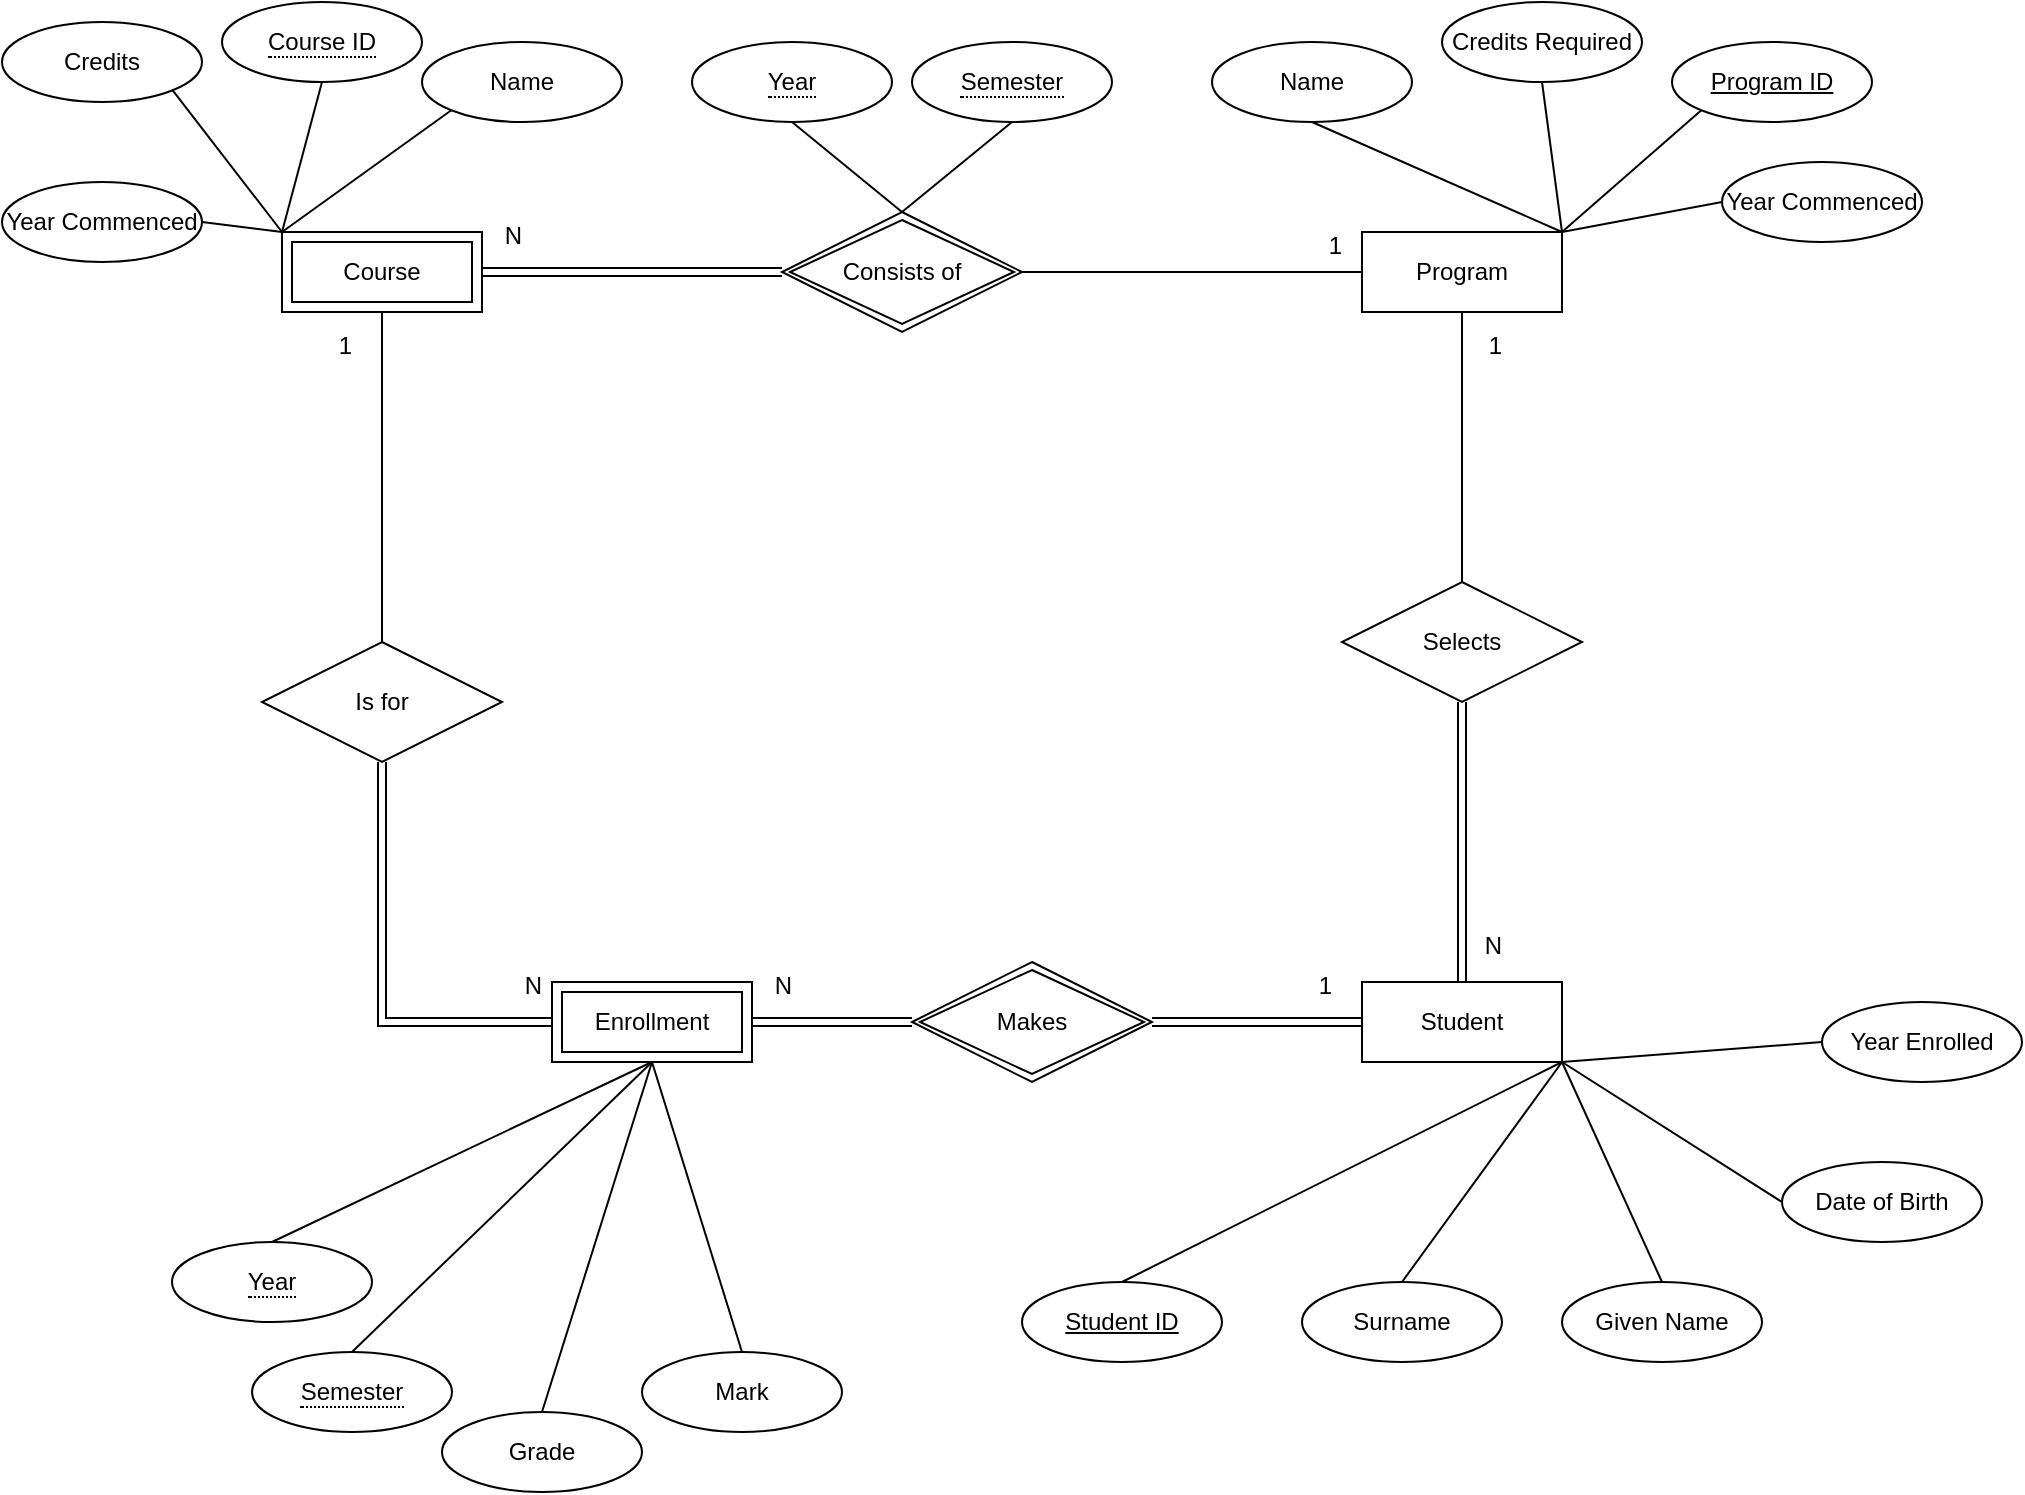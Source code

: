 <mxfile version="13.8.1" type="github">
  <diagram id="R2lEEEUBdFMjLlhIrx00" name="Page-1">
    <mxGraphModel dx="1550" dy="876" grid="1" gridSize="10" guides="1" tooltips="1" connect="1" arrows="1" fold="1" page="1" pageScale="1" pageWidth="1100" pageHeight="850" math="0" shadow="0" extFonts="Permanent Marker^https://fonts.googleapis.com/css?family=Permanent+Marker">
      <root>
        <mxCell id="0" />
        <mxCell id="1" parent="0" />
        <mxCell id="pcZwaHEmb3-4tcP9oIlW-1" value="Student" style="whiteSpace=wrap;html=1;align=center;" vertex="1" parent="1">
          <mxGeometry x="725" y="550" width="100" height="40" as="geometry" />
        </mxCell>
        <mxCell id="pcZwaHEmb3-4tcP9oIlW-2" value="Program" style="whiteSpace=wrap;html=1;align=center;" vertex="1" parent="1">
          <mxGeometry x="725" y="175" width="100" height="40" as="geometry" />
        </mxCell>
        <mxCell id="pcZwaHEmb3-4tcP9oIlW-3" value="Course" style="shape=ext;margin=3;double=1;whiteSpace=wrap;html=1;align=center;" vertex="1" parent="1">
          <mxGeometry x="185" y="175" width="100" height="40" as="geometry" />
        </mxCell>
        <mxCell id="pcZwaHEmb3-4tcP9oIlW-4" value="Consists of" style="shape=rhombus;double=1;perimeter=rhombusPerimeter;whiteSpace=wrap;html=1;align=center;" vertex="1" parent="1">
          <mxGeometry x="435" y="165" width="120" height="60" as="geometry" />
        </mxCell>
        <mxCell id="pcZwaHEmb3-4tcP9oIlW-9" value="Selects" style="shape=rhombus;perimeter=rhombusPerimeter;whiteSpace=wrap;html=1;align=center;" vertex="1" parent="1">
          <mxGeometry x="715" y="350" width="120" height="60" as="geometry" />
        </mxCell>
        <mxCell id="pcZwaHEmb3-4tcP9oIlW-10" value="Name" style="ellipse;whiteSpace=wrap;html=1;align=center;" vertex="1" parent="1">
          <mxGeometry x="650" y="80" width="100" height="40" as="geometry" />
        </mxCell>
        <mxCell id="pcZwaHEmb3-4tcP9oIlW-11" value="Credits Required" style="ellipse;whiteSpace=wrap;html=1;align=center;" vertex="1" parent="1">
          <mxGeometry x="765" y="60" width="100" height="40" as="geometry" />
        </mxCell>
        <mxCell id="pcZwaHEmb3-4tcP9oIlW-12" value="Program ID" style="ellipse;whiteSpace=wrap;html=1;align=center;fontStyle=4;" vertex="1" parent="1">
          <mxGeometry x="880" y="80" width="100" height="40" as="geometry" />
        </mxCell>
        <mxCell id="pcZwaHEmb3-4tcP9oIlW-13" value="Year Commenced" style="ellipse;whiteSpace=wrap;html=1;align=center;" vertex="1" parent="1">
          <mxGeometry x="905" y="140" width="100" height="40" as="geometry" />
        </mxCell>
        <mxCell id="pcZwaHEmb3-4tcP9oIlW-14" value="" style="endArrow=none;html=1;rounded=0;entryX=1;entryY=0;entryDx=0;entryDy=0;exitX=0;exitY=0.5;exitDx=0;exitDy=0;" edge="1" parent="1" source="pcZwaHEmb3-4tcP9oIlW-13" target="pcZwaHEmb3-4tcP9oIlW-2">
          <mxGeometry relative="1" as="geometry">
            <mxPoint x="515" y="30" as="sourcePoint" />
            <mxPoint x="675" y="30" as="targetPoint" />
          </mxGeometry>
        </mxCell>
        <mxCell id="pcZwaHEmb3-4tcP9oIlW-15" value="" style="endArrow=none;html=1;rounded=0;exitX=1;exitY=0;exitDx=0;exitDy=0;entryX=0;entryY=1;entryDx=0;entryDy=0;" edge="1" parent="1" source="pcZwaHEmb3-4tcP9oIlW-2" target="pcZwaHEmb3-4tcP9oIlW-12">
          <mxGeometry relative="1" as="geometry">
            <mxPoint x="525" y="40" as="sourcePoint" />
            <mxPoint x="685" y="40" as="targetPoint" />
          </mxGeometry>
        </mxCell>
        <mxCell id="pcZwaHEmb3-4tcP9oIlW-16" value="" style="endArrow=none;html=1;rounded=0;exitX=1;exitY=0;exitDx=0;exitDy=0;entryX=0.5;entryY=1;entryDx=0;entryDy=0;" edge="1" parent="1" source="pcZwaHEmb3-4tcP9oIlW-2" target="pcZwaHEmb3-4tcP9oIlW-11">
          <mxGeometry relative="1" as="geometry">
            <mxPoint x="925" y="230" as="sourcePoint" />
            <mxPoint x="1085" y="230" as="targetPoint" />
          </mxGeometry>
        </mxCell>
        <mxCell id="pcZwaHEmb3-4tcP9oIlW-17" value="" style="endArrow=none;html=1;rounded=0;entryX=1;entryY=0;entryDx=0;entryDy=0;exitX=0.5;exitY=1;exitDx=0;exitDy=0;" edge="1" parent="1" source="pcZwaHEmb3-4tcP9oIlW-10" target="pcZwaHEmb3-4tcP9oIlW-2">
          <mxGeometry relative="1" as="geometry">
            <mxPoint x="635" y="150" as="sourcePoint" />
            <mxPoint x="795" y="150" as="targetPoint" />
          </mxGeometry>
        </mxCell>
        <mxCell id="pcZwaHEmb3-4tcP9oIlW-18" value="Credits" style="ellipse;whiteSpace=wrap;html=1;align=center;" vertex="1" parent="1">
          <mxGeometry x="45" y="70" width="100" height="40" as="geometry" />
        </mxCell>
        <mxCell id="pcZwaHEmb3-4tcP9oIlW-20" value="Name" style="ellipse;whiteSpace=wrap;html=1;align=center;" vertex="1" parent="1">
          <mxGeometry x="255" y="80" width="100" height="40" as="geometry" />
        </mxCell>
        <mxCell id="pcZwaHEmb3-4tcP9oIlW-21" value="Year Commenced" style="ellipse;whiteSpace=wrap;html=1;align=center;" vertex="1" parent="1">
          <mxGeometry x="45" y="150" width="100" height="40" as="geometry" />
        </mxCell>
        <mxCell id="pcZwaHEmb3-4tcP9oIlW-23" value="" style="endArrow=none;html=1;rounded=0;exitX=1;exitY=1;exitDx=0;exitDy=0;entryX=0;entryY=0;entryDx=0;entryDy=0;" edge="1" parent="1" source="pcZwaHEmb3-4tcP9oIlW-18" target="pcZwaHEmb3-4tcP9oIlW-3">
          <mxGeometry relative="1" as="geometry">
            <mxPoint x="305" y="190.86" as="sourcePoint" />
            <mxPoint x="399.645" y="110.002" as="targetPoint" />
          </mxGeometry>
        </mxCell>
        <mxCell id="pcZwaHEmb3-4tcP9oIlW-24" value="" style="endArrow=none;html=1;rounded=0;exitX=0;exitY=0;exitDx=0;exitDy=0;entryX=1;entryY=0.5;entryDx=0;entryDy=0;" edge="1" parent="1" source="pcZwaHEmb3-4tcP9oIlW-3" target="pcZwaHEmb3-4tcP9oIlW-21">
          <mxGeometry relative="1" as="geometry">
            <mxPoint x="104.995" y="260.002" as="sourcePoint" />
            <mxPoint x="159.64" y="330.86" as="targetPoint" />
          </mxGeometry>
        </mxCell>
        <mxCell id="pcZwaHEmb3-4tcP9oIlW-25" value="" style="endArrow=none;html=1;rounded=0;exitX=0;exitY=0;exitDx=0;exitDy=0;entryX=0;entryY=1;entryDx=0;entryDy=0;" edge="1" parent="1" source="pcZwaHEmb3-4tcP9oIlW-3" target="pcZwaHEmb3-4tcP9oIlW-20">
          <mxGeometry relative="1" as="geometry">
            <mxPoint x="94.995" y="300.002" as="sourcePoint" />
            <mxPoint x="149.64" y="370.86" as="targetPoint" />
          </mxGeometry>
        </mxCell>
        <mxCell id="pcZwaHEmb3-4tcP9oIlW-26" value="" style="endArrow=none;html=1;rounded=0;exitX=0;exitY=0;exitDx=0;exitDy=0;entryX=0.5;entryY=1;entryDx=0;entryDy=0;" edge="1" parent="1" source="pcZwaHEmb3-4tcP9oIlW-3" target="pcZwaHEmb3-4tcP9oIlW-28">
          <mxGeometry relative="1" as="geometry">
            <mxPoint x="164.995" y="270.002" as="sourcePoint" />
            <mxPoint x="205" y="130" as="targetPoint" />
          </mxGeometry>
        </mxCell>
        <mxCell id="pcZwaHEmb3-4tcP9oIlW-28" value="&lt;span style=&quot;border-bottom: 1px dotted&quot;&gt;Course ID&lt;/span&gt;" style="ellipse;whiteSpace=wrap;html=1;align=center;" vertex="1" parent="1">
          <mxGeometry x="155" y="60" width="100" height="40" as="geometry" />
        </mxCell>
        <mxCell id="pcZwaHEmb3-4tcP9oIlW-29" value="Student ID" style="ellipse;whiteSpace=wrap;html=1;align=center;fontStyle=4;" vertex="1" parent="1">
          <mxGeometry x="555" y="700" width="100" height="40" as="geometry" />
        </mxCell>
        <mxCell id="pcZwaHEmb3-4tcP9oIlW-30" value="Surname" style="ellipse;whiteSpace=wrap;html=1;align=center;" vertex="1" parent="1">
          <mxGeometry x="695" y="700" width="100" height="40" as="geometry" />
        </mxCell>
        <mxCell id="pcZwaHEmb3-4tcP9oIlW-31" value="Given Name" style="ellipse;whiteSpace=wrap;html=1;align=center;" vertex="1" parent="1">
          <mxGeometry x="825" y="700" width="100" height="40" as="geometry" />
        </mxCell>
        <mxCell id="pcZwaHEmb3-4tcP9oIlW-32" value="Date of Birth" style="ellipse;whiteSpace=wrap;html=1;align=center;" vertex="1" parent="1">
          <mxGeometry x="935" y="640" width="100" height="40" as="geometry" />
        </mxCell>
        <mxCell id="pcZwaHEmb3-4tcP9oIlW-33" value="Year Enrolled" style="ellipse;whiteSpace=wrap;html=1;align=center;" vertex="1" parent="1">
          <mxGeometry x="955" y="560" width="100" height="40" as="geometry" />
        </mxCell>
        <mxCell id="pcZwaHEmb3-4tcP9oIlW-34" value="" style="endArrow=none;html=1;rounded=0;exitX=1;exitY=1;exitDx=0;exitDy=0;entryX=0.5;entryY=0;entryDx=0;entryDy=0;" edge="1" parent="1" source="pcZwaHEmb3-4tcP9oIlW-1" target="pcZwaHEmb3-4tcP9oIlW-29">
          <mxGeometry relative="1" as="geometry">
            <mxPoint x="765" y="610" as="sourcePoint" />
            <mxPoint x="760" y="670" as="targetPoint" />
          </mxGeometry>
        </mxCell>
        <mxCell id="pcZwaHEmb3-4tcP9oIlW-35" value="" style="endArrow=none;html=1;rounded=0;exitX=1;exitY=1;exitDx=0;exitDy=0;entryX=0.5;entryY=0;entryDx=0;entryDy=0;" edge="1" parent="1" source="pcZwaHEmb3-4tcP9oIlW-1" target="pcZwaHEmb3-4tcP9oIlW-30">
          <mxGeometry relative="1" as="geometry">
            <mxPoint x="775" y="620" as="sourcePoint" />
            <mxPoint x="770" y="680" as="targetPoint" />
          </mxGeometry>
        </mxCell>
        <mxCell id="pcZwaHEmb3-4tcP9oIlW-36" value="" style="endArrow=none;html=1;rounded=0;exitX=1;exitY=1;exitDx=0;exitDy=0;entryX=0;entryY=0.5;entryDx=0;entryDy=0;" edge="1" parent="1" source="pcZwaHEmb3-4tcP9oIlW-1" target="pcZwaHEmb3-4tcP9oIlW-33">
          <mxGeometry relative="1" as="geometry">
            <mxPoint x="785" y="630" as="sourcePoint" />
            <mxPoint x="780" y="690" as="targetPoint" />
          </mxGeometry>
        </mxCell>
        <mxCell id="pcZwaHEmb3-4tcP9oIlW-37" value="" style="endArrow=none;html=1;rounded=0;exitX=1;exitY=1;exitDx=0;exitDy=0;entryX=0.5;entryY=0;entryDx=0;entryDy=0;" edge="1" parent="1" source="pcZwaHEmb3-4tcP9oIlW-1" target="pcZwaHEmb3-4tcP9oIlW-31">
          <mxGeometry relative="1" as="geometry">
            <mxPoint x="795" y="640" as="sourcePoint" />
            <mxPoint x="790" y="700" as="targetPoint" />
          </mxGeometry>
        </mxCell>
        <mxCell id="pcZwaHEmb3-4tcP9oIlW-38" value="" style="endArrow=none;html=1;rounded=0;exitX=1;exitY=1;exitDx=0;exitDy=0;entryX=0;entryY=0.5;entryDx=0;entryDy=0;" edge="1" parent="1" source="pcZwaHEmb3-4tcP9oIlW-1" target="pcZwaHEmb3-4tcP9oIlW-32">
          <mxGeometry relative="1" as="geometry">
            <mxPoint x="805" y="650" as="sourcePoint" />
            <mxPoint x="800" y="710" as="targetPoint" />
          </mxGeometry>
        </mxCell>
        <mxCell id="pcZwaHEmb3-4tcP9oIlW-41" value="" style="endArrow=none;html=1;rounded=0;exitX=0.5;exitY=0;exitDx=0;exitDy=0;entryX=0.5;entryY=1;entryDx=0;entryDy=0;" edge="1" parent="1" source="pcZwaHEmb3-4tcP9oIlW-4" target="pcZwaHEmb3-4tcP9oIlW-74">
          <mxGeometry relative="1" as="geometry">
            <mxPoint x="195" y="185" as="sourcePoint" />
            <mxPoint x="440" y="130" as="targetPoint" />
          </mxGeometry>
        </mxCell>
        <mxCell id="pcZwaHEmb3-4tcP9oIlW-42" value="" style="endArrow=none;html=1;rounded=0;exitX=0.5;exitY=0;exitDx=0;exitDy=0;entryX=0.5;entryY=1;entryDx=0;entryDy=0;" edge="1" parent="1" source="pcZwaHEmb3-4tcP9oIlW-4" target="pcZwaHEmb3-4tcP9oIlW-75">
          <mxGeometry relative="1" as="geometry">
            <mxPoint x="505" y="175" as="sourcePoint" />
            <mxPoint x="550" y="130" as="targetPoint" />
          </mxGeometry>
        </mxCell>
        <mxCell id="pcZwaHEmb3-4tcP9oIlW-43" value="Is for" style="shape=rhombus;perimeter=rhombusPerimeter;whiteSpace=wrap;html=1;align=center;" vertex="1" parent="1">
          <mxGeometry x="175" y="380" width="120" height="60" as="geometry" />
        </mxCell>
        <mxCell id="pcZwaHEmb3-4tcP9oIlW-46" value="Grade" style="ellipse;whiteSpace=wrap;html=1;align=center;" vertex="1" parent="1">
          <mxGeometry x="265" y="765" width="100" height="40" as="geometry" />
        </mxCell>
        <mxCell id="pcZwaHEmb3-4tcP9oIlW-47" value="Mark" style="ellipse;whiteSpace=wrap;html=1;align=center;" vertex="1" parent="1">
          <mxGeometry x="365" y="735" width="100" height="40" as="geometry" />
        </mxCell>
        <mxCell id="pcZwaHEmb3-4tcP9oIlW-48" value="" style="endArrow=none;html=1;rounded=0;entryX=0.5;entryY=0;entryDx=0;entryDy=0;exitX=0.5;exitY=1;exitDx=0;exitDy=0;shape=link;" edge="1" parent="1" source="pcZwaHEmb3-4tcP9oIlW-9" target="pcZwaHEmb3-4tcP9oIlW-1">
          <mxGeometry relative="1" as="geometry">
            <mxPoint x="380" y="450" as="sourcePoint" />
            <mxPoint x="540" y="450" as="targetPoint" />
          </mxGeometry>
        </mxCell>
        <mxCell id="pcZwaHEmb3-4tcP9oIlW-49" value="N" style="resizable=0;html=1;align=right;verticalAlign=bottom;" connectable="0" vertex="1" parent="pcZwaHEmb3-4tcP9oIlW-48">
          <mxGeometry x="1" relative="1" as="geometry">
            <mxPoint x="20" y="-10" as="offset" />
          </mxGeometry>
        </mxCell>
        <mxCell id="pcZwaHEmb3-4tcP9oIlW-50" value="" style="endArrow=none;html=1;rounded=0;entryX=0.5;entryY=1;entryDx=0;entryDy=0;exitX=0.5;exitY=0;exitDx=0;exitDy=0;" edge="1" parent="1" source="pcZwaHEmb3-4tcP9oIlW-9" target="pcZwaHEmb3-4tcP9oIlW-2">
          <mxGeometry relative="1" as="geometry">
            <mxPoint x="380" y="450" as="sourcePoint" />
            <mxPoint x="540" y="450" as="targetPoint" />
          </mxGeometry>
        </mxCell>
        <mxCell id="pcZwaHEmb3-4tcP9oIlW-51" value="1" style="resizable=0;html=1;align=right;verticalAlign=bottom;" connectable="0" vertex="1" parent="pcZwaHEmb3-4tcP9oIlW-50">
          <mxGeometry x="1" relative="1" as="geometry">
            <mxPoint x="20" y="25" as="offset" />
          </mxGeometry>
        </mxCell>
        <mxCell id="pcZwaHEmb3-4tcP9oIlW-52" value="" style="endArrow=none;html=1;rounded=0;entryX=0;entryY=0.5;entryDx=0;entryDy=0;exitX=1;exitY=0.5;exitDx=0;exitDy=0;" edge="1" parent="1" source="pcZwaHEmb3-4tcP9oIlW-4" target="pcZwaHEmb3-4tcP9oIlW-2">
          <mxGeometry relative="1" as="geometry">
            <mxPoint x="785" y="360" as="sourcePoint" />
            <mxPoint x="785" y="225" as="targetPoint" />
          </mxGeometry>
        </mxCell>
        <mxCell id="pcZwaHEmb3-4tcP9oIlW-53" value="1" style="resizable=0;html=1;align=right;verticalAlign=bottom;" connectable="0" vertex="1" parent="pcZwaHEmb3-4tcP9oIlW-52">
          <mxGeometry x="1" relative="1" as="geometry">
            <mxPoint x="-10" y="-5" as="offset" />
          </mxGeometry>
        </mxCell>
        <mxCell id="pcZwaHEmb3-4tcP9oIlW-54" value="" style="endArrow=none;html=1;rounded=0;entryX=1;entryY=0.5;entryDx=0;entryDy=0;exitX=0;exitY=0.5;exitDx=0;exitDy=0;shape=link;" edge="1" parent="1" source="pcZwaHEmb3-4tcP9oIlW-4" target="pcZwaHEmb3-4tcP9oIlW-3">
          <mxGeometry relative="1" as="geometry">
            <mxPoint x="785" y="420" as="sourcePoint" />
            <mxPoint x="785" y="560" as="targetPoint" />
          </mxGeometry>
        </mxCell>
        <mxCell id="pcZwaHEmb3-4tcP9oIlW-55" value="N" style="resizable=0;html=1;align=right;verticalAlign=bottom;" connectable="0" vertex="1" parent="pcZwaHEmb3-4tcP9oIlW-54">
          <mxGeometry x="1" relative="1" as="geometry">
            <mxPoint x="20" y="-10" as="offset" />
          </mxGeometry>
        </mxCell>
        <mxCell id="pcZwaHEmb3-4tcP9oIlW-56" value="" style="endArrow=none;html=1;rounded=0;entryX=0;entryY=0.5;entryDx=0;entryDy=0;shape=link;exitX=1;exitY=0.5;exitDx=0;exitDy=0;" edge="1" parent="1" target="pcZwaHEmb3-4tcP9oIlW-1">
          <mxGeometry relative="1" as="geometry">
            <mxPoint x="620" y="570" as="sourcePoint" />
            <mxPoint x="540" y="450" as="targetPoint" />
          </mxGeometry>
        </mxCell>
        <mxCell id="pcZwaHEmb3-4tcP9oIlW-57" value="1" style="resizable=0;html=1;align=right;verticalAlign=bottom;" connectable="0" vertex="1" parent="pcZwaHEmb3-4tcP9oIlW-56">
          <mxGeometry x="1" relative="1" as="geometry">
            <mxPoint x="-15" y="-10" as="offset" />
          </mxGeometry>
        </mxCell>
        <mxCell id="pcZwaHEmb3-4tcP9oIlW-58" value="" style="endArrow=none;html=1;rounded=0;entryX=0.5;entryY=1;entryDx=0;entryDy=0;exitX=0.5;exitY=0;exitDx=0;exitDy=0;" edge="1" parent="1" source="pcZwaHEmb3-4tcP9oIlW-43" target="pcZwaHEmb3-4tcP9oIlW-3">
          <mxGeometry relative="1" as="geometry">
            <mxPoint x="380" y="450" as="sourcePoint" />
            <mxPoint x="540" y="450" as="targetPoint" />
          </mxGeometry>
        </mxCell>
        <mxCell id="pcZwaHEmb3-4tcP9oIlW-59" value="1" style="resizable=0;html=1;align=right;verticalAlign=bottom;" connectable="0" vertex="1" parent="pcZwaHEmb3-4tcP9oIlW-58">
          <mxGeometry x="1" relative="1" as="geometry">
            <mxPoint x="-15" y="25.04" as="offset" />
          </mxGeometry>
        </mxCell>
        <mxCell id="pcZwaHEmb3-4tcP9oIlW-60" value="" style="endArrow=none;html=1;rounded=0;entryX=0.5;entryY=1;entryDx=0;entryDy=0;exitX=0.5;exitY=0;exitDx=0;exitDy=0;" edge="1" parent="1" source="pcZwaHEmb3-4tcP9oIlW-72" target="pcZwaHEmb3-4tcP9oIlW-67">
          <mxGeometry relative="1" as="geometry">
            <mxPoint x="260" y="650" as="sourcePoint" />
            <mxPoint x="225" y="635" as="targetPoint" />
          </mxGeometry>
        </mxCell>
        <mxCell id="pcZwaHEmb3-4tcP9oIlW-61" value="" style="endArrow=none;html=1;rounded=0;entryX=0.5;entryY=1;entryDx=0;entryDy=0;exitX=0.5;exitY=0;exitDx=0;exitDy=0;" edge="1" parent="1" source="pcZwaHEmb3-4tcP9oIlW-73" target="pcZwaHEmb3-4tcP9oIlW-67">
          <mxGeometry relative="1" as="geometry">
            <mxPoint x="270" y="690" as="sourcePoint" />
            <mxPoint x="255" y="665" as="targetPoint" />
          </mxGeometry>
        </mxCell>
        <mxCell id="pcZwaHEmb3-4tcP9oIlW-62" value="" style="endArrow=none;html=1;rounded=0;exitX=0.5;exitY=0;exitDx=0;exitDy=0;entryX=0.5;entryY=1;entryDx=0;entryDy=0;" edge="1" parent="1" source="pcZwaHEmb3-4tcP9oIlW-46" target="pcZwaHEmb3-4tcP9oIlW-67">
          <mxGeometry relative="1" as="geometry">
            <mxPoint x="230" y="715" as="sourcePoint" />
            <mxPoint x="305" y="655" as="targetPoint" />
          </mxGeometry>
        </mxCell>
        <mxCell id="pcZwaHEmb3-4tcP9oIlW-63" value="" style="endArrow=none;html=1;rounded=0;exitX=0.5;exitY=0;exitDx=0;exitDy=0;entryX=0.5;entryY=1;entryDx=0;entryDy=0;" edge="1" parent="1" source="pcZwaHEmb3-4tcP9oIlW-47" target="pcZwaHEmb3-4tcP9oIlW-67">
          <mxGeometry relative="1" as="geometry">
            <mxPoint x="240" y="725" as="sourcePoint" />
            <mxPoint x="375" y="665" as="targetPoint" />
          </mxGeometry>
        </mxCell>
        <mxCell id="pcZwaHEmb3-4tcP9oIlW-67" value="Enrollment" style="shape=ext;margin=3;double=1;whiteSpace=wrap;html=1;align=center;" vertex="1" parent="1">
          <mxGeometry x="320" y="550" width="100" height="40" as="geometry" />
        </mxCell>
        <mxCell id="pcZwaHEmb3-4tcP9oIlW-68" value="" style="endArrow=none;html=1;rounded=0;entryX=1;entryY=0.5;entryDx=0;entryDy=0;exitX=0;exitY=0.5;exitDx=0;exitDy=0;shape=link;" edge="1" parent="1" source="pcZwaHEmb3-4tcP9oIlW-76" target="pcZwaHEmb3-4tcP9oIlW-67">
          <mxGeometry relative="1" as="geometry">
            <mxPoint x="500" y="570" as="sourcePoint" />
            <mxPoint x="785" y="560" as="targetPoint" />
          </mxGeometry>
        </mxCell>
        <mxCell id="pcZwaHEmb3-4tcP9oIlW-69" value="N" style="resizable=0;html=1;align=right;verticalAlign=bottom;" connectable="0" vertex="1" parent="pcZwaHEmb3-4tcP9oIlW-68">
          <mxGeometry x="1" relative="1" as="geometry">
            <mxPoint x="20" y="-10" as="offset" />
          </mxGeometry>
        </mxCell>
        <mxCell id="pcZwaHEmb3-4tcP9oIlW-70" value="" style="endArrow=none;html=1;rounded=0;entryX=0;entryY=0.5;entryDx=0;entryDy=0;exitX=0.5;exitY=1;exitDx=0;exitDy=0;shape=link;" edge="1" parent="1" source="pcZwaHEmb3-4tcP9oIlW-43" target="pcZwaHEmb3-4tcP9oIlW-67">
          <mxGeometry relative="1" as="geometry">
            <mxPoint x="510" y="580" as="sourcePoint" />
            <mxPoint x="430" y="580" as="targetPoint" />
            <Array as="points">
              <mxPoint x="235" y="570" />
            </Array>
          </mxGeometry>
        </mxCell>
        <mxCell id="pcZwaHEmb3-4tcP9oIlW-71" value="N" style="resizable=0;html=1;align=right;verticalAlign=bottom;" connectable="0" vertex="1" parent="pcZwaHEmb3-4tcP9oIlW-70">
          <mxGeometry x="1" relative="1" as="geometry">
            <mxPoint x="-5" y="-10" as="offset" />
          </mxGeometry>
        </mxCell>
        <mxCell id="pcZwaHEmb3-4tcP9oIlW-72" value="&lt;span style=&quot;border-bottom: 1px dotted&quot;&gt;Year&lt;/span&gt;" style="ellipse;whiteSpace=wrap;html=1;align=center;" vertex="1" parent="1">
          <mxGeometry x="130" y="680" width="100" height="40" as="geometry" />
        </mxCell>
        <mxCell id="pcZwaHEmb3-4tcP9oIlW-73" value="&lt;span style=&quot;border-bottom: 1px dotted&quot;&gt;Semester&lt;/span&gt;" style="ellipse;whiteSpace=wrap;html=1;align=center;" vertex="1" parent="1">
          <mxGeometry x="170" y="735" width="100" height="40" as="geometry" />
        </mxCell>
        <mxCell id="pcZwaHEmb3-4tcP9oIlW-74" value="&lt;span style=&quot;border-bottom: 1px dotted&quot;&gt;Year&lt;/span&gt;" style="ellipse;whiteSpace=wrap;html=1;align=center;" vertex="1" parent="1">
          <mxGeometry x="390" y="80" width="100" height="40" as="geometry" />
        </mxCell>
        <mxCell id="pcZwaHEmb3-4tcP9oIlW-75" value="&lt;span style=&quot;border-bottom: 1px dotted&quot;&gt;Semester&lt;/span&gt;" style="ellipse;whiteSpace=wrap;html=1;align=center;" vertex="1" parent="1">
          <mxGeometry x="500" y="80" width="100" height="40" as="geometry" />
        </mxCell>
        <mxCell id="pcZwaHEmb3-4tcP9oIlW-77" value="" style="edgeStyle=orthogonalEdgeStyle;shape=link;rounded=0;orthogonalLoop=1;jettySize=auto;html=1;exitX=1;exitY=0.5;exitDx=0;exitDy=0;" edge="1" parent="1" source="pcZwaHEmb3-4tcP9oIlW-76" target="pcZwaHEmb3-4tcP9oIlW-1">
          <mxGeometry relative="1" as="geometry" />
        </mxCell>
        <mxCell id="pcZwaHEmb3-4tcP9oIlW-76" value="Makes" style="shape=rhombus;double=1;perimeter=rhombusPerimeter;whiteSpace=wrap;html=1;align=center;" vertex="1" parent="1">
          <mxGeometry x="500" y="540" width="120" height="60" as="geometry" />
        </mxCell>
      </root>
    </mxGraphModel>
  </diagram>
</mxfile>
